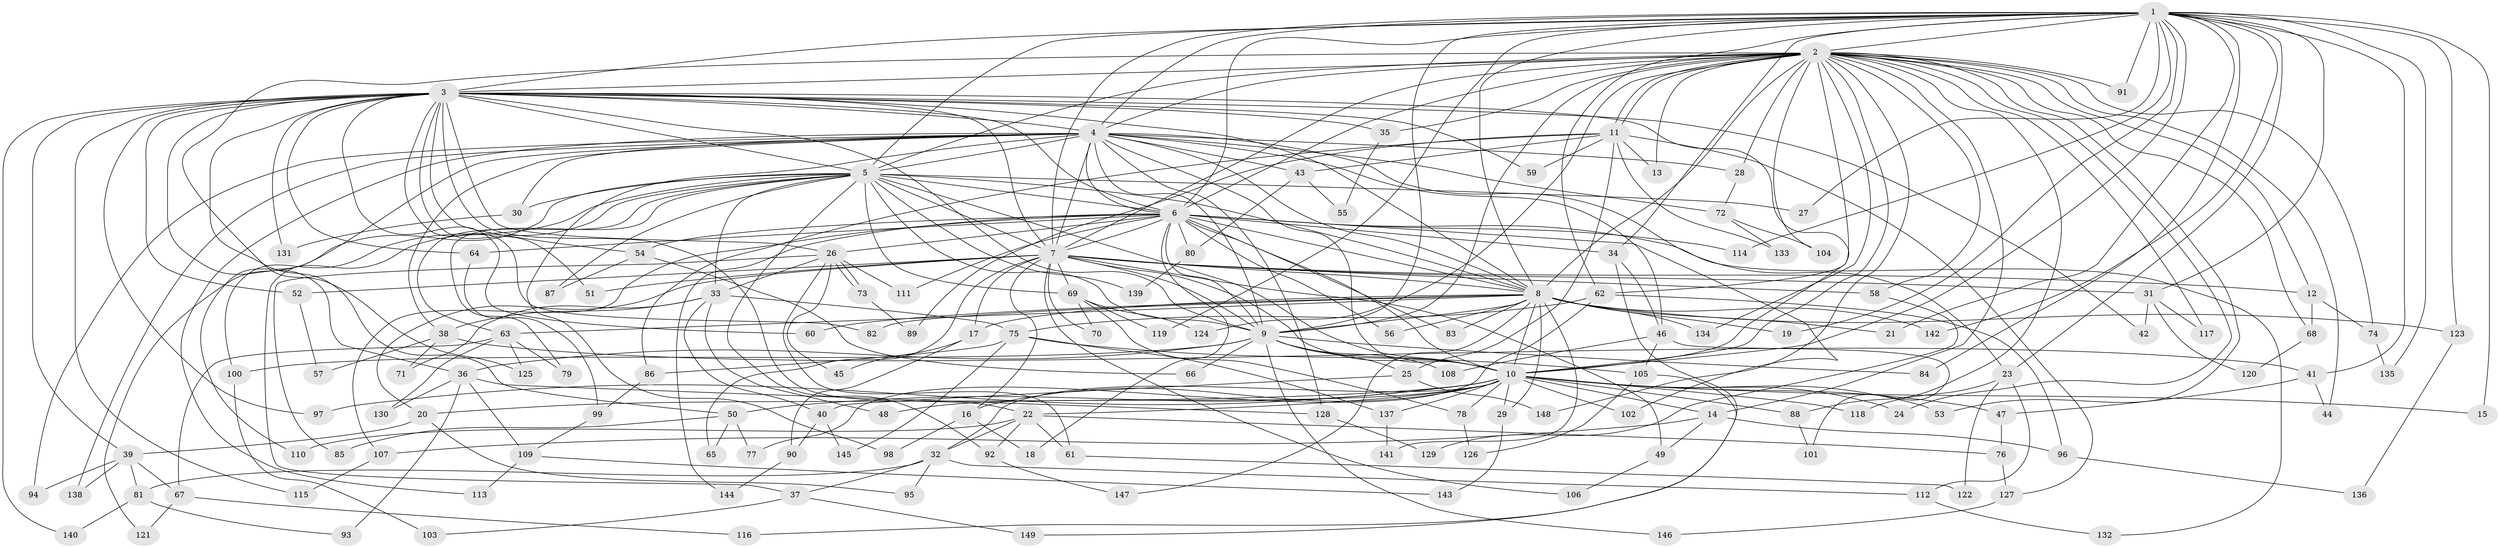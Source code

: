 // Generated by graph-tools (version 1.1) at 2025/34/03/09/25 02:34:38]
// undirected, 149 vertices, 323 edges
graph export_dot {
graph [start="1"]
  node [color=gray90,style=filled];
  1;
  2;
  3;
  4;
  5;
  6;
  7;
  8;
  9;
  10;
  11;
  12;
  13;
  14;
  15;
  16;
  17;
  18;
  19;
  20;
  21;
  22;
  23;
  24;
  25;
  26;
  27;
  28;
  29;
  30;
  31;
  32;
  33;
  34;
  35;
  36;
  37;
  38;
  39;
  40;
  41;
  42;
  43;
  44;
  45;
  46;
  47;
  48;
  49;
  50;
  51;
  52;
  53;
  54;
  55;
  56;
  57;
  58;
  59;
  60;
  61;
  62;
  63;
  64;
  65;
  66;
  67;
  68;
  69;
  70;
  71;
  72;
  73;
  74;
  75;
  76;
  77;
  78;
  79;
  80;
  81;
  82;
  83;
  84;
  85;
  86;
  87;
  88;
  89;
  90;
  91;
  92;
  93;
  94;
  95;
  96;
  97;
  98;
  99;
  100;
  101;
  102;
  103;
  104;
  105;
  106;
  107;
  108;
  109;
  110;
  111;
  112;
  113;
  114;
  115;
  116;
  117;
  118;
  119;
  120;
  121;
  122;
  123;
  124;
  125;
  126;
  127;
  128;
  129;
  130;
  131;
  132;
  133;
  134;
  135;
  136;
  137;
  138;
  139;
  140;
  141;
  142;
  143;
  144;
  145;
  146;
  147;
  148;
  149;
  1 -- 2;
  1 -- 3;
  1 -- 4;
  1 -- 5;
  1 -- 6;
  1 -- 7;
  1 -- 8;
  1 -- 9;
  1 -- 10;
  1 -- 15;
  1 -- 19;
  1 -- 21;
  1 -- 23;
  1 -- 27;
  1 -- 31;
  1 -- 34;
  1 -- 41;
  1 -- 62;
  1 -- 84;
  1 -- 91;
  1 -- 114;
  1 -- 119;
  1 -- 123;
  1 -- 135;
  1 -- 142;
  2 -- 3;
  2 -- 4;
  2 -- 5;
  2 -- 6;
  2 -- 7;
  2 -- 8;
  2 -- 9;
  2 -- 10;
  2 -- 11;
  2 -- 11;
  2 -- 12;
  2 -- 13;
  2 -- 14;
  2 -- 24;
  2 -- 28;
  2 -- 35;
  2 -- 44;
  2 -- 53;
  2 -- 58;
  2 -- 62;
  2 -- 68;
  2 -- 74;
  2 -- 88;
  2 -- 91;
  2 -- 104;
  2 -- 117;
  2 -- 124;
  2 -- 125;
  2 -- 134;
  2 -- 148;
  3 -- 4;
  3 -- 5;
  3 -- 6;
  3 -- 7;
  3 -- 8;
  3 -- 9;
  3 -- 10;
  3 -- 22;
  3 -- 26;
  3 -- 35;
  3 -- 36;
  3 -- 39;
  3 -- 42;
  3 -- 50;
  3 -- 51;
  3 -- 52;
  3 -- 54;
  3 -- 59;
  3 -- 60;
  3 -- 64;
  3 -- 82;
  3 -- 97;
  3 -- 115;
  3 -- 131;
  3 -- 140;
  4 -- 5;
  4 -- 6;
  4 -- 7;
  4 -- 8;
  4 -- 9;
  4 -- 10;
  4 -- 23;
  4 -- 28;
  4 -- 30;
  4 -- 38;
  4 -- 43;
  4 -- 46;
  4 -- 72;
  4 -- 94;
  4 -- 98;
  4 -- 110;
  4 -- 113;
  4 -- 128;
  4 -- 138;
  5 -- 6;
  5 -- 7;
  5 -- 8;
  5 -- 9;
  5 -- 10;
  5 -- 27;
  5 -- 30;
  5 -- 33;
  5 -- 37;
  5 -- 63;
  5 -- 69;
  5 -- 79;
  5 -- 87;
  5 -- 92;
  5 -- 100;
  5 -- 121;
  5 -- 139;
  6 -- 7;
  6 -- 8;
  6 -- 9;
  6 -- 10;
  6 -- 18;
  6 -- 26;
  6 -- 34;
  6 -- 54;
  6 -- 56;
  6 -- 64;
  6 -- 80;
  6 -- 83;
  6 -- 102;
  6 -- 107;
  6 -- 111;
  6 -- 114;
  6 -- 132;
  6 -- 144;
  7 -- 8;
  7 -- 9;
  7 -- 10;
  7 -- 12;
  7 -- 16;
  7 -- 17;
  7 -- 20;
  7 -- 31;
  7 -- 49;
  7 -- 51;
  7 -- 52;
  7 -- 58;
  7 -- 65;
  7 -- 69;
  7 -- 70;
  7 -- 106;
  8 -- 9;
  8 -- 10;
  8 -- 17;
  8 -- 19;
  8 -- 21;
  8 -- 29;
  8 -- 56;
  8 -- 60;
  8 -- 63;
  8 -- 82;
  8 -- 83;
  8 -- 123;
  8 -- 134;
  8 -- 141;
  8 -- 142;
  8 -- 147;
  9 -- 10;
  9 -- 25;
  9 -- 36;
  9 -- 66;
  9 -- 84;
  9 -- 100;
  9 -- 108;
  9 -- 146;
  10 -- 14;
  10 -- 15;
  10 -- 16;
  10 -- 20;
  10 -- 22;
  10 -- 24;
  10 -- 29;
  10 -- 32;
  10 -- 47;
  10 -- 48;
  10 -- 50;
  10 -- 53;
  10 -- 78;
  10 -- 88;
  10 -- 97;
  10 -- 102;
  10 -- 118;
  10 -- 137;
  11 -- 13;
  11 -- 25;
  11 -- 43;
  11 -- 59;
  11 -- 86;
  11 -- 89;
  11 -- 127;
  11 -- 133;
  12 -- 68;
  12 -- 74;
  14 -- 49;
  14 -- 96;
  14 -- 107;
  16 -- 18;
  16 -- 98;
  17 -- 45;
  17 -- 90;
  20 -- 39;
  20 -- 95;
  22 -- 32;
  22 -- 61;
  22 -- 76;
  22 -- 92;
  22 -- 110;
  23 -- 112;
  23 -- 118;
  23 -- 122;
  25 -- 40;
  25 -- 148;
  26 -- 33;
  26 -- 45;
  26 -- 61;
  26 -- 73;
  26 -- 73;
  26 -- 85;
  26 -- 111;
  28 -- 72;
  29 -- 143;
  30 -- 131;
  31 -- 42;
  31 -- 117;
  31 -- 120;
  32 -- 37;
  32 -- 81;
  32 -- 95;
  32 -- 112;
  33 -- 38;
  33 -- 40;
  33 -- 48;
  33 -- 71;
  33 -- 75;
  34 -- 46;
  34 -- 116;
  35 -- 55;
  36 -- 93;
  36 -- 109;
  36 -- 128;
  36 -- 130;
  37 -- 103;
  37 -- 149;
  38 -- 41;
  38 -- 57;
  38 -- 71;
  39 -- 67;
  39 -- 81;
  39 -- 94;
  39 -- 138;
  40 -- 90;
  40 -- 145;
  41 -- 44;
  41 -- 47;
  43 -- 55;
  43 -- 80;
  46 -- 101;
  46 -- 105;
  46 -- 108;
  47 -- 76;
  49 -- 106;
  50 -- 65;
  50 -- 77;
  50 -- 85;
  52 -- 57;
  54 -- 66;
  54 -- 87;
  58 -- 129;
  61 -- 122;
  62 -- 75;
  62 -- 77;
  62 -- 96;
  63 -- 67;
  63 -- 79;
  63 -- 125;
  63 -- 130;
  64 -- 99;
  67 -- 116;
  67 -- 121;
  68 -- 120;
  69 -- 70;
  69 -- 78;
  69 -- 119;
  69 -- 124;
  72 -- 104;
  72 -- 133;
  73 -- 89;
  74 -- 135;
  75 -- 86;
  75 -- 105;
  75 -- 137;
  75 -- 145;
  76 -- 127;
  78 -- 126;
  80 -- 139;
  81 -- 93;
  81 -- 140;
  86 -- 99;
  88 -- 101;
  90 -- 144;
  92 -- 147;
  96 -- 136;
  99 -- 109;
  100 -- 103;
  105 -- 126;
  105 -- 149;
  107 -- 115;
  109 -- 113;
  109 -- 143;
  112 -- 132;
  123 -- 136;
  127 -- 146;
  128 -- 129;
  137 -- 141;
}
